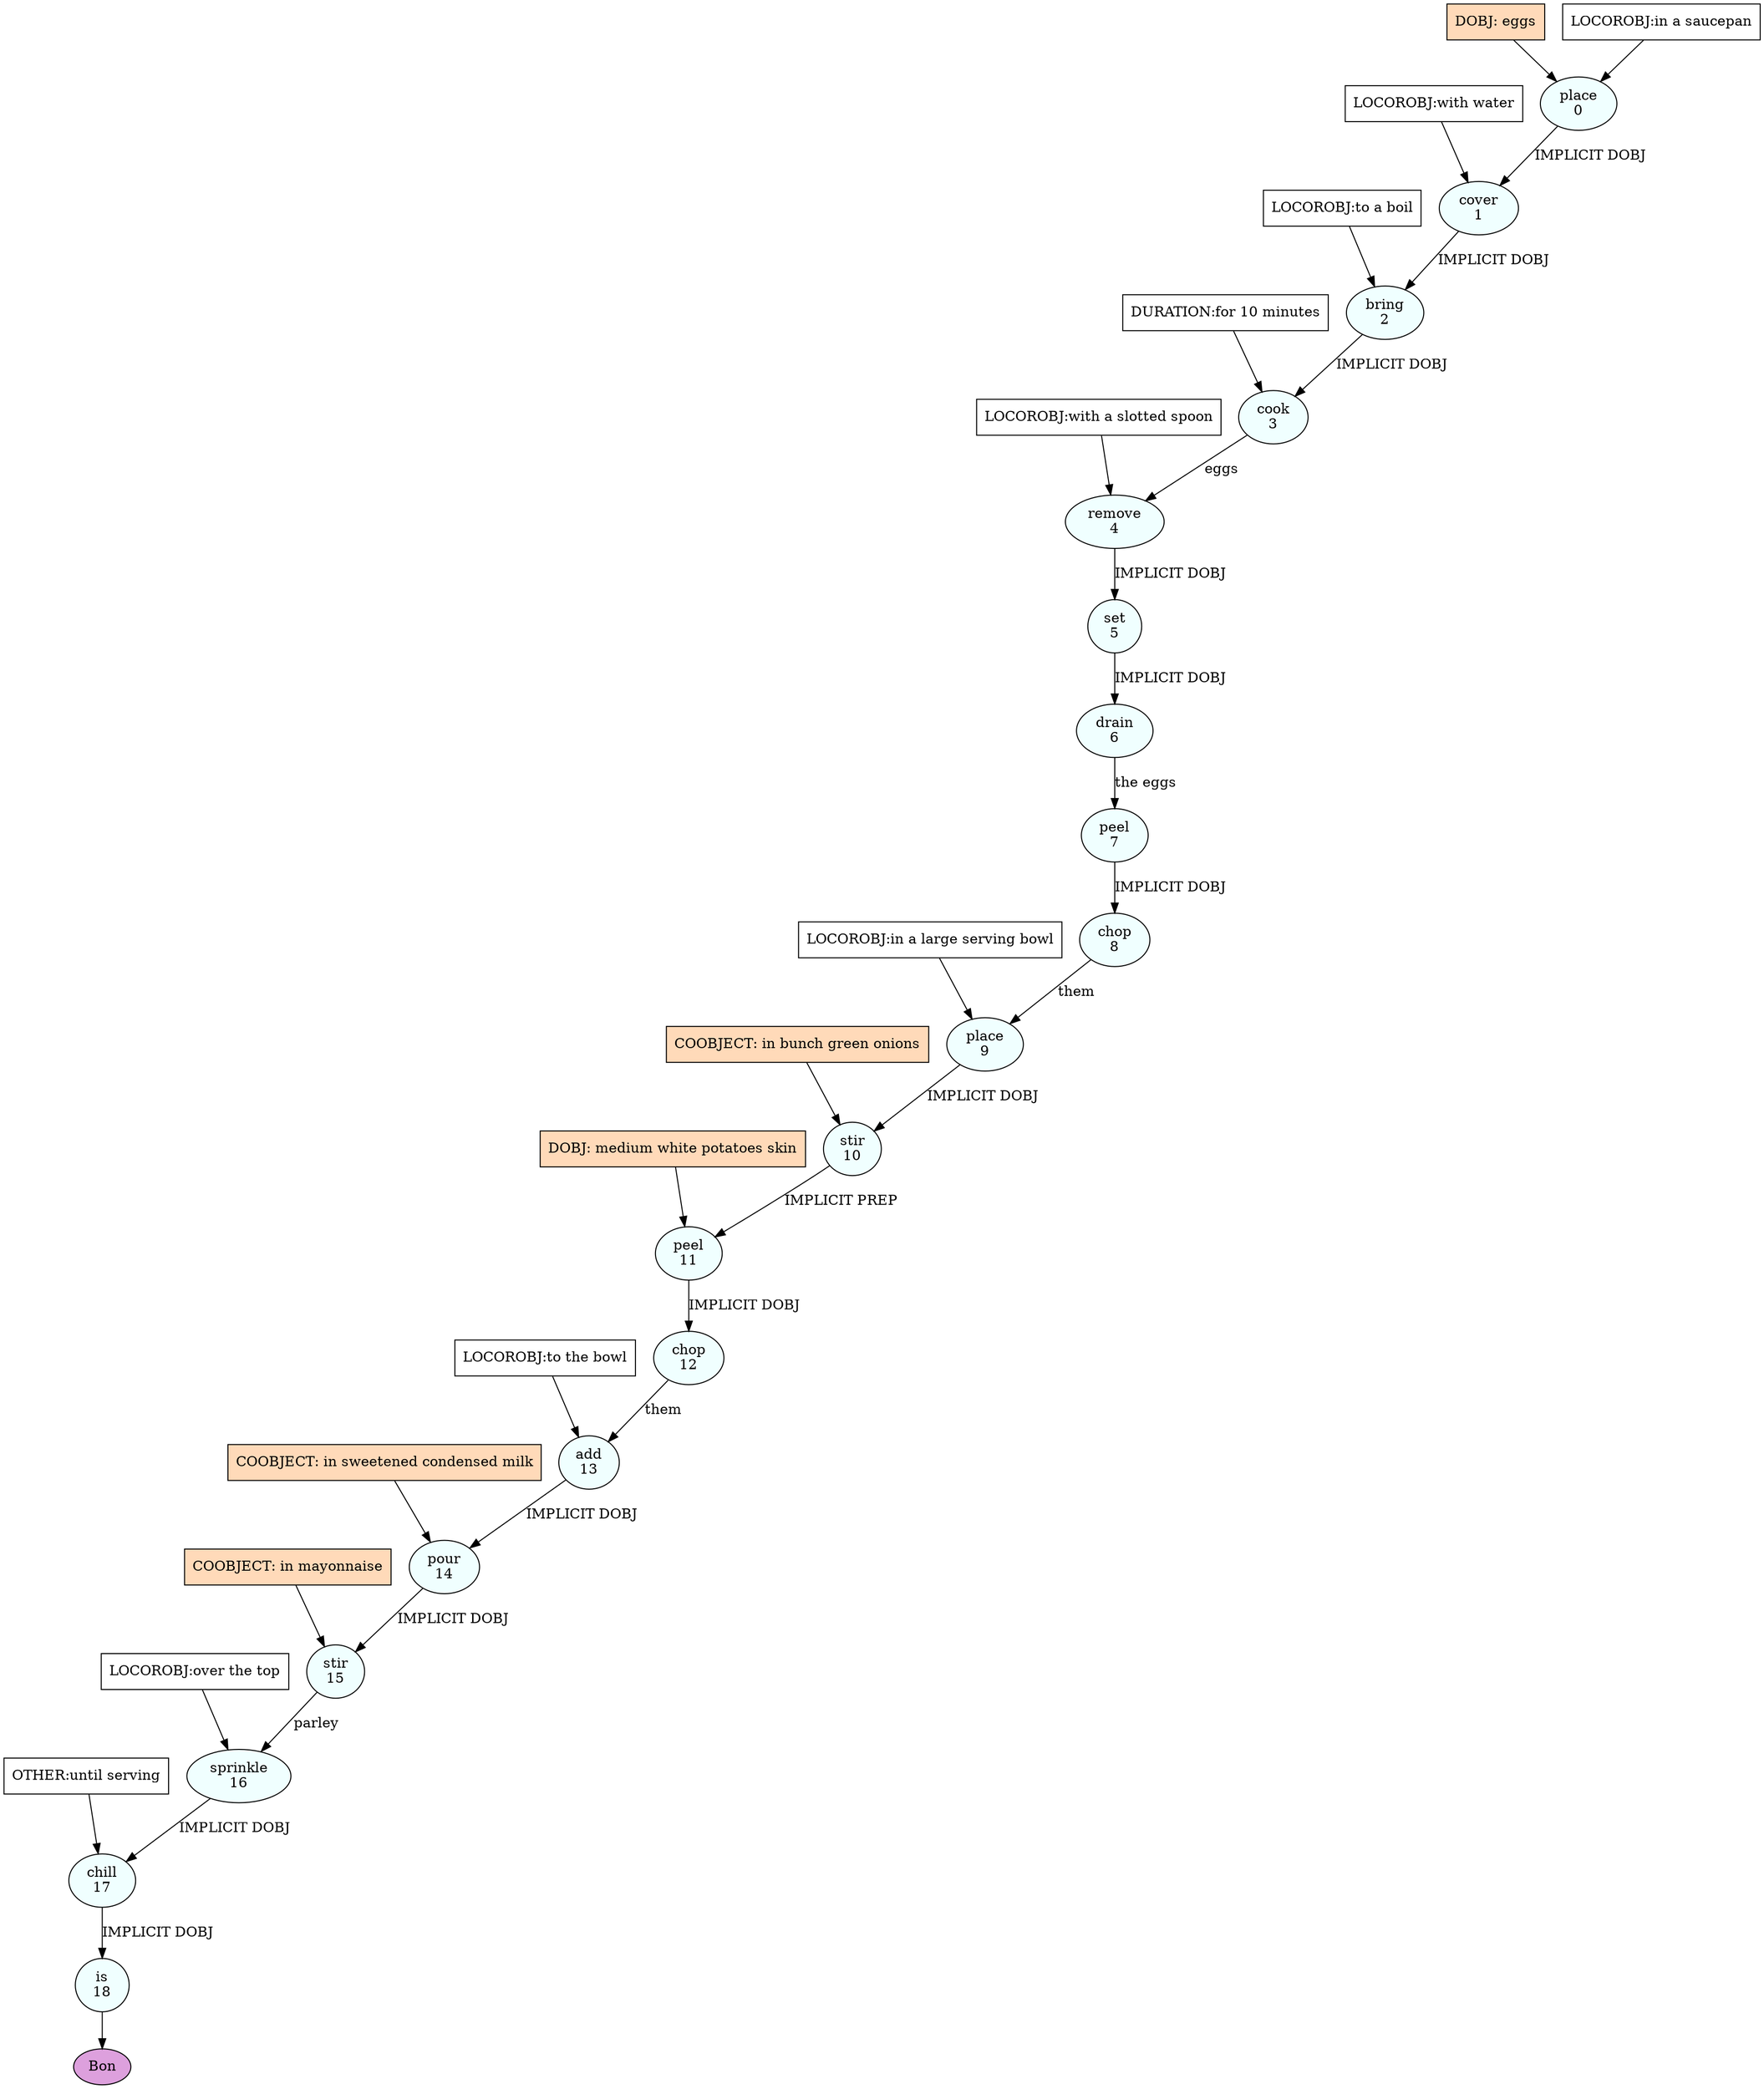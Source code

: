 digraph recipe {
E0[label="place
0", shape=oval, style=filled, fillcolor=azure]
E1[label="cover
1", shape=oval, style=filled, fillcolor=azure]
E2[label="bring
2", shape=oval, style=filled, fillcolor=azure]
E3[label="cook
3", shape=oval, style=filled, fillcolor=azure]
E4[label="remove
4", shape=oval, style=filled, fillcolor=azure]
E5[label="set
5", shape=oval, style=filled, fillcolor=azure]
E6[label="drain
6", shape=oval, style=filled, fillcolor=azure]
E7[label="peel
7", shape=oval, style=filled, fillcolor=azure]
E8[label="chop
8", shape=oval, style=filled, fillcolor=azure]
E9[label="place
9", shape=oval, style=filled, fillcolor=azure]
E10[label="stir
10", shape=oval, style=filled, fillcolor=azure]
E11[label="peel
11", shape=oval, style=filled, fillcolor=azure]
E12[label="chop
12", shape=oval, style=filled, fillcolor=azure]
E13[label="add
13", shape=oval, style=filled, fillcolor=azure]
E14[label="pour
14", shape=oval, style=filled, fillcolor=azure]
E15[label="stir
15", shape=oval, style=filled, fillcolor=azure]
E16[label="sprinkle
16", shape=oval, style=filled, fillcolor=azure]
E17[label="chill
17", shape=oval, style=filled, fillcolor=azure]
E18[label="is
18", shape=oval, style=filled, fillcolor=azure]
D0[label="DOBJ: eggs", shape=box, style=filled, fillcolor=peachpuff]
D0 -> E0
P0_0[label="LOCOROBJ:in a saucepan", shape=box, style=filled, fillcolor=white]
P0_0 -> E0
E0 -> E1 [label="IMPLICIT DOBJ"]
P1_0_0[label="LOCOROBJ:with water", shape=box, style=filled, fillcolor=white]
P1_0_0 -> E1
E1 -> E2 [label="IMPLICIT DOBJ"]
P2_0_0[label="LOCOROBJ:to a boil", shape=box, style=filled, fillcolor=white]
P2_0_0 -> E2
E2 -> E3 [label="IMPLICIT DOBJ"]
P3_0_0[label="DURATION:for 10 minutes", shape=box, style=filled, fillcolor=white]
P3_0_0 -> E3
E3 -> E4 [label="eggs"]
P4_0_0[label="LOCOROBJ:with a slotted spoon", shape=box, style=filled, fillcolor=white]
P4_0_0 -> E4
E4 -> E5 [label="IMPLICIT DOBJ"]
E5 -> E6 [label="IMPLICIT DOBJ"]
E6 -> E7 [label="the eggs"]
E7 -> E8 [label="IMPLICIT DOBJ"]
E8 -> E9 [label="them"]
P9_0_0[label="LOCOROBJ:in a large serving bowl", shape=box, style=filled, fillcolor=white]
P9_0_0 -> E9
E9 -> E10 [label="IMPLICIT DOBJ"]
P10_0_ing[label="COOBJECT: in bunch green onions", shape=box, style=filled, fillcolor=peachpuff]
P10_0_ing -> E10
D11_ing[label="DOBJ: medium white potatoes skin", shape=box, style=filled, fillcolor=peachpuff]
D11_ing -> E11
E10 -> E11 [label="IMPLICIT PREP"]
E11 -> E12 [label="IMPLICIT DOBJ"]
E12 -> E13 [label="them"]
P13_0_0[label="LOCOROBJ:to the bowl", shape=box, style=filled, fillcolor=white]
P13_0_0 -> E13
E13 -> E14 [label="IMPLICIT DOBJ"]
P14_0_ing[label="COOBJECT: in sweetened condensed milk", shape=box, style=filled, fillcolor=peachpuff]
P14_0_ing -> E14
E14 -> E15 [label="IMPLICIT DOBJ"]
P15_0_ing[label="COOBJECT: in mayonnaise", shape=box, style=filled, fillcolor=peachpuff]
P15_0_ing -> E15
E15 -> E16 [label="parley"]
P16_0_0[label="LOCOROBJ:over the top", shape=box, style=filled, fillcolor=white]
P16_0_0 -> E16
E16 -> E17 [label="IMPLICIT DOBJ"]
P17_0_0[label="OTHER:until serving", shape=box, style=filled, fillcolor=white]
P17_0_0 -> E17
E17 -> E18 [label="IMPLICIT DOBJ"]
EOR[label="Bon", shape=oval, style=filled, fillcolor=plum]
E18 -> EOR
}
